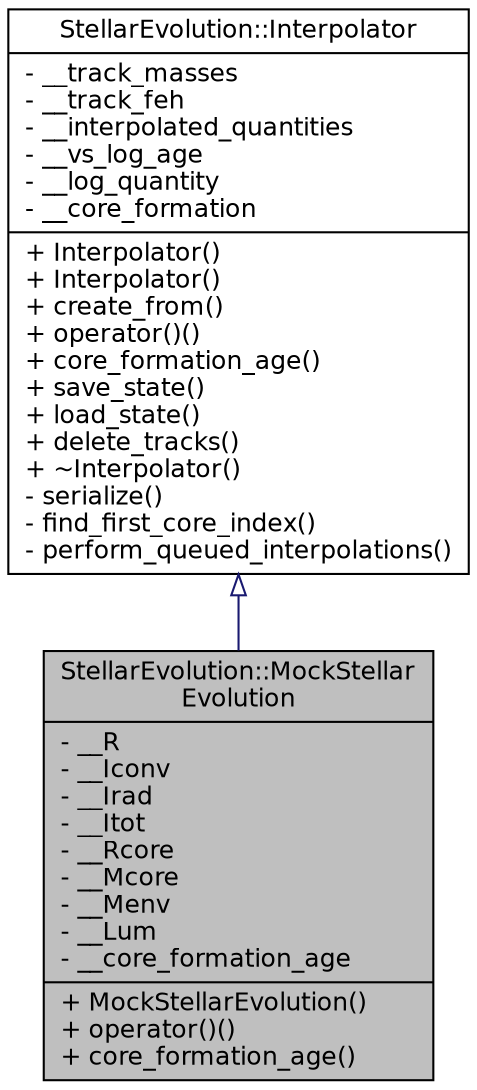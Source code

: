 digraph "StellarEvolution::MockStellarEvolution"
{
 // INTERACTIVE_SVG=YES
  edge [fontname="Helvetica",fontsize="12",labelfontname="Helvetica",labelfontsize="12"];
  node [fontname="Helvetica",fontsize="12",shape=record];
  Node0 [label="{StellarEvolution::MockStellar\lEvolution\n|- __R\l- __Iconv\l- __Irad\l- __Itot\l- __Rcore\l- __Mcore\l- __Menv\l- __Lum\l- __core_formation_age\l|+ MockStellarEvolution()\l+ operator()()\l+ core_formation_age()\l}",height=0.2,width=0.4,color="black", fillcolor="grey75", style="filled", fontcolor="black"];
  Node1 -> Node0 [dir="back",color="midnightblue",fontsize="12",style="solid",arrowtail="onormal",fontname="Helvetica"];
  Node1 [label="{StellarEvolution::Interpolator\n|- __track_masses\l- __track_feh\l- __interpolated_quantities\l- __vs_log_age\l- __log_quantity\l- __core_formation\l|+ Interpolator()\l+ Interpolator()\l+ create_from()\l+ operator()()\l+ core_formation_age()\l+ save_state()\l+ load_state()\l+ delete_tracks()\l+ ~Interpolator()\l- serialize()\l- find_first_core_index()\l- perform_queued_interpolations()\l}",height=0.2,width=0.4,color="black", fillcolor="white", style="filled",URL="$classStellarEvolution_1_1Interpolator.html",tooltip="A class that interpolates among stellar evolution tracks. "];
}
